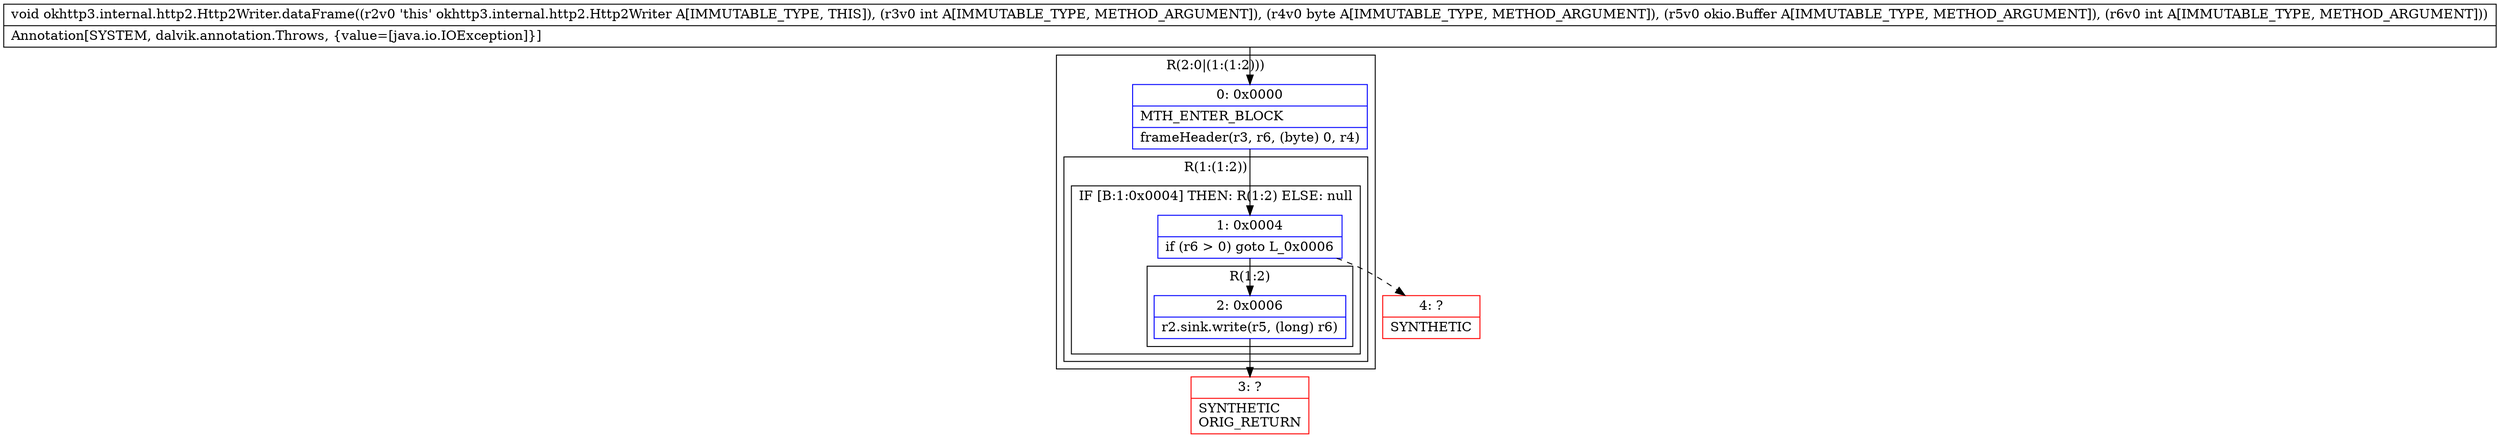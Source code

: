 digraph "CFG forokhttp3.internal.http2.Http2Writer.dataFrame(IBLokio\/Buffer;I)V" {
subgraph cluster_Region_1455462465 {
label = "R(2:0|(1:(1:2)))";
node [shape=record,color=blue];
Node_0 [shape=record,label="{0\:\ 0x0000|MTH_ENTER_BLOCK\l|frameHeader(r3, r6, (byte) 0, r4)\l}"];
subgraph cluster_Region_1008161281 {
label = "R(1:(1:2))";
node [shape=record,color=blue];
subgraph cluster_IfRegion_1905781977 {
label = "IF [B:1:0x0004] THEN: R(1:2) ELSE: null";
node [shape=record,color=blue];
Node_1 [shape=record,label="{1\:\ 0x0004|if (r6 \> 0) goto L_0x0006\l}"];
subgraph cluster_Region_1773317766 {
label = "R(1:2)";
node [shape=record,color=blue];
Node_2 [shape=record,label="{2\:\ 0x0006|r2.sink.write(r5, (long) r6)\l}"];
}
}
}
}
Node_3 [shape=record,color=red,label="{3\:\ ?|SYNTHETIC\lORIG_RETURN\l}"];
Node_4 [shape=record,color=red,label="{4\:\ ?|SYNTHETIC\l}"];
MethodNode[shape=record,label="{void okhttp3.internal.http2.Http2Writer.dataFrame((r2v0 'this' okhttp3.internal.http2.Http2Writer A[IMMUTABLE_TYPE, THIS]), (r3v0 int A[IMMUTABLE_TYPE, METHOD_ARGUMENT]), (r4v0 byte A[IMMUTABLE_TYPE, METHOD_ARGUMENT]), (r5v0 okio.Buffer A[IMMUTABLE_TYPE, METHOD_ARGUMENT]), (r6v0 int A[IMMUTABLE_TYPE, METHOD_ARGUMENT]))  | Annotation[SYSTEM, dalvik.annotation.Throws, \{value=[java.io.IOException]\}]\l}"];
MethodNode -> Node_0;
Node_0 -> Node_1;
Node_1 -> Node_2;
Node_1 -> Node_4[style=dashed];
Node_2 -> Node_3;
}

